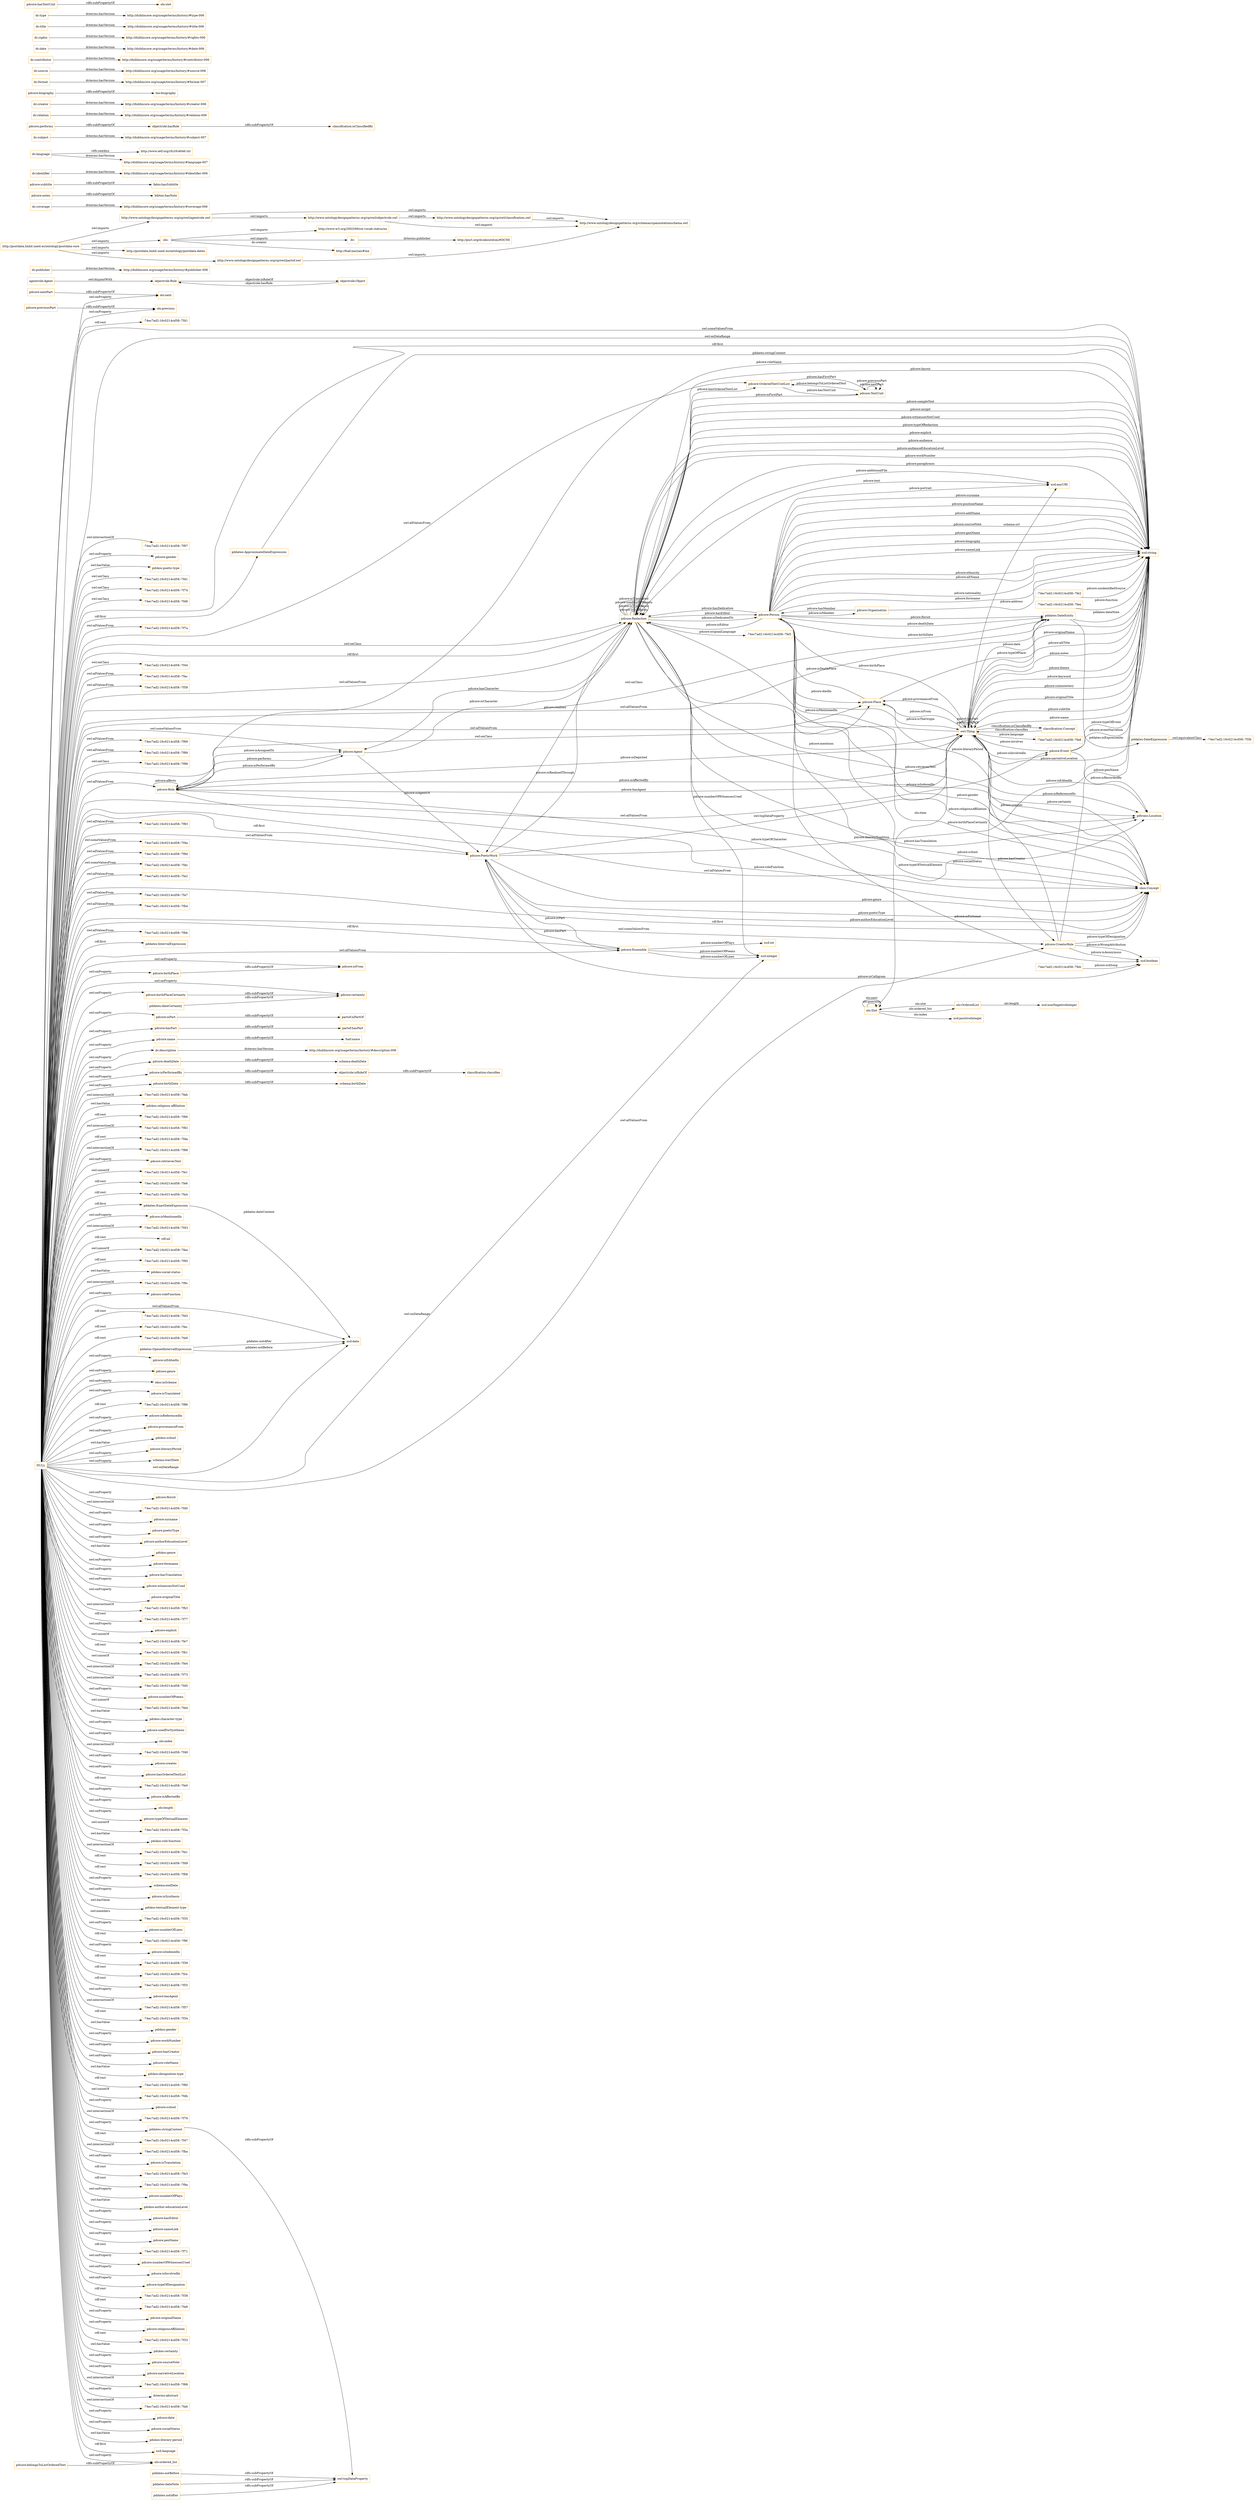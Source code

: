 digraph ar2dtool_diagram { 
rankdir=LR;
size="1501"
node [shape = rectangle, color="orange"]; "-74ec7ad2:16c0214cd58:-7fd1" "-74ec7ad2:16c0214cd58:-7f74" "-74ec7ad2:16c0214cd58:-7fd6" "pdcore:Role" "pdcore:OrderedTextUnitList" "-74ec7ad2:16c0214cd58:-7f7a" "agentrole:Agent" "-74ec7ad2:16c0214cd58:-7fe2" "pdcore:Agent" "pdcore:CreatorRole" "pdcore:Person" "-74ec7ad2:16c0214cd58:-7f44" "pdcore:Organisation" "-74ec7ad2:16c0214cd58:-7fac" "-74ec7ad2:16c0214cd58:-7f58" "pdcore:Redaction" "pdcore:Ensemble" "-74ec7ad2:16c0214cd58:-7fee" "-74ec7ad2:16c0214cd58:-7f69" "-74ec7ad2:16c0214cd58:-7f89" "pdcore:TextUnit" "-74ec7ad2:16c0214cd58:-7f98" "skos:Concept" "pdcore:Place" "pddates:DateEntity" "-74ec7ad2:16c0214cd58:-7f83" "pdcore:Event" "-74ec7ad2:16c0214cd58:-7feb" "-74ec7ad2:16c0214cd58:-7f4a" "-74ec7ad2:16c0214cd58:-7f9d" "-74ec7ad2:16c0214cd58:-7fdc" "-74ec7ad2:16c0214cd58:-7fa2" "pdtrans:Location" "-74ec7ad2:16c0214cd58:-7fa7" "-74ec7ad2:16c0214cd58:-7fb4" "pdcore:PoeticWork" "-74ec7ad2:16c0214cd58:-7fbb" "pddates:OpenedIntervalExpression" "pddates:IntervalExpression" "pddates:ExactDateExpression" "pddates:DateExpression" "pddates:ApproximateDateExpression" "-74ec7ad2:16c0214cd58:-7f3b" "owl:Thing" "objectrole:Role" "objectrole:Object" "olo:Slot" "olo:OrderedList" "classification:Concept" ; /*classes style*/
	"objectrole:isRoleOf" -> "classification:classifies" [ label = "rdfs:subPropertyOf" ];
	"dc:publisher" -> "http://dublincore.org/usage/terms/history/#publisher-006" [ label = "dcterms:hasVersion" ];
	"pdcore:birthPlace" -> "pdcore:isFrom" [ label = "rdfs:subPropertyOf" ];
	"http://www.ontologydesignpatterns.org/cp/owl/classification.owl" -> "http://www.ontologydesignpatterns.org/schemas/cpannotationschema.owl" [ label = "owl:imports" ];
	"pdcore:birthPlaceCertainty" -> "pdcore:certainty" [ label = "rdfs:subPropertyOf" ];
	"dc:coverage" -> "http://dublincore.org/usage/terms/history/#coverage-006" [ label = "dcterms:hasVersion" ];
	"pdcore:notes" -> "bibtex:hasNote" [ label = "rdfs:subPropertyOf" ];
	"http://www.ontologydesignpatterns.org/cp/owl/agentrole.owl" -> "http://www.ontologydesignpatterns.org/cp/owl/objectrole.owl" [ label = "owl:imports" ];
	"http://www.ontologydesignpatterns.org/cp/owl/agentrole.owl" -> "http://www.ontologydesignpatterns.org/schemas/cpannotationschema.owl" [ label = "owl:imports" ];
	"pdcore:subtitle" -> "fabio:hasSubtitle" [ label = "rdfs:subPropertyOf" ];
	"olo:" -> "http://www.w3.org/2003/06/sw-vocab-status/ns" [ label = "owl:imports" ];
	"olo:" -> "dc:" [ label = "owl:imports" ];
	"olo:" -> "http://foaf.me/zazi#me" [ label = "dc:creator" ];
	"dc:identifier" -> "http://dublincore.org/usage/terms/history/#identifier-006" [ label = "dcterms:hasVersion" ];
	"dc:language" -> "http://www.ietf.org/rfc/rfc4646.txt" [ label = "rdfs:seeAlso" ];
	"dc:language" -> "http://dublincore.org/usage/terms/history/#language-007" [ label = "dcterms:hasVersion" ];
	"pdcore:belongsToListOrderedText" -> "olo:ordered_list" [ label = "rdfs:subPropertyOf" ];
	"pdcore:isPart" -> "partof:isPartOf" [ label = "rdfs:subPropertyOf" ];
	"pddates:dateCertainty" -> "pdcore:certainty" [ label = "rdfs:subPropertyOf" ];
	"dc:subject" -> "http://dublincore.org/usage/terms/history/#subject-007" [ label = "dcterms:hasVersion" ];
	"pddates:notBefore" -> "owl:topDataProperty" [ label = "rdfs:subPropertyOf" ];
	"pdcore:performs" -> "objectrole:hasRole" [ label = "rdfs:subPropertyOf" ];
	"http://www.ontologydesignpatterns.org/cp/owl/objectrole.owl" -> "http://www.ontologydesignpatterns.org/cp/owl/classification.owl" [ label = "owl:imports" ];
	"http://www.ontologydesignpatterns.org/cp/owl/objectrole.owl" -> "http://www.ontologydesignpatterns.org/schemas/cpannotationschema.owl" [ label = "owl:imports" ];
	"dc:relation" -> "http://dublincore.org/usage/terms/history/#relation-006" [ label = "dcterms:hasVersion" ];
	"dc:creator" -> "http://dublincore.org/usage/terms/history/#creator-006" [ label = "dcterms:hasVersion" ];
	"pdcore:biography" -> "bio:biography" [ label = "rdfs:subPropertyOf" ];
	"dc:format" -> "http://dublincore.org/usage/terms/history/#format-007" [ label = "dcterms:hasVersion" ];
	"pdcore:hasPart" -> "partof:hasPart" [ label = "rdfs:subPropertyOf" ];
	"pdcore:nextPart" -> "olo:next" [ label = "rdfs:subPropertyOf" ];
	"pdcore:name" -> "foaf:name" [ label = "rdfs:subPropertyOf" ];
	"pddates:dateNote" -> "owl:topDataProperty" [ label = "rdfs:subPropertyOf" ];
	"dc:source" -> "http://dublincore.org/usage/terms/history/#source-006" [ label = "dcterms:hasVersion" ];
	"dc:description" -> "http://dublincore.org/usage/terms/history/#description-006" [ label = "dcterms:hasVersion" ];
	"pddates:notAfter" -> "owl:topDataProperty" [ label = "rdfs:subPropertyOf" ];
	"pdcore:deathDate" -> "schema:deathDate" [ label = "rdfs:subPropertyOf" ];
	"pdcore:isPerformedBy" -> "objectrole:isRoleOf" [ label = "rdfs:subPropertyOf" ];
	"agentrole:Agent" -> "objectrole:Role" [ label = "owl:disjointWith" ];
	"pddates:DateExpression" -> "-74ec7ad2:16c0214cd58:-7f3b" [ label = "owl:equivalentClass" ];
	"objectrole:hasRole" -> "classification:isClassifiedBy" [ label = "rdfs:subPropertyOf" ];
	"dc:contributor" -> "http://dublincore.org/usage/terms/history/#contributor-006" [ label = "dcterms:hasVersion" ];
	"http://postdata.linhd.uned.es/ontology/postdata-core" -> "http://postdata.linhd.uned.es/ontology/postdata-dates" [ label = "owl:imports" ];
	"http://postdata.linhd.uned.es/ontology/postdata-core" -> "http://www.ontologydesignpatterns.org/cp/owl/partof.owl" [ label = "owl:imports" ];
	"http://postdata.linhd.uned.es/ontology/postdata-core" -> "http://www.ontologydesignpatterns.org/cp/owl/agentrole.owl" [ label = "owl:imports" ];
	"http://postdata.linhd.uned.es/ontology/postdata-core" -> "olo:" [ label = "owl:imports" ];
	"dc:date" -> "http://dublincore.org/usage/terms/history/#date-006" [ label = "dcterms:hasVersion" ];
	"dc:rights" -> "http://dublincore.org/usage/terms/history/#rights-006" [ label = "dcterms:hasVersion" ];
	"pddates:stringContent" -> "owl:topDataProperty" [ label = "rdfs:subPropertyOf" ];
	"NULL" -> "-74ec7ad2:16c0214cd58:-7fab" [ label = "owl:intersectionOf" ];
	"NULL" -> "pdskos:religious-affiliation" [ label = "owl:hasValue" ];
	"NULL" -> "-74ec7ad2:16c0214cd58:-7f66" [ label = "rdf:rest" ];
	"NULL" -> "pdcore:PoeticWork" [ label = "owl:allValuesFrom" ];
	"NULL" -> "-74ec7ad2:16c0214cd58:-7f82" [ label = "owl:intersectionOf" ];
	"NULL" -> "pdcore:CreatorRole" [ label = "owl:someValuesFrom" ];
	"NULL" -> "-74ec7ad2:16c0214cd58:-7fda" [ label = "rdf:rest" ];
	"NULL" -> "-74ec7ad2:16c0214cd58:-7f88" [ label = "owl:intersectionOf" ];
	"NULL" -> "pdcore:retrievesText" [ label = "owl:onProperty" ];
	"NULL" -> "-74ec7ad2:16c0214cd58:-7fe1" [ label = "owl:unionOf" ];
	"NULL" -> "-74ec7ad2:16c0214cd58:-7fe6" [ label = "rdf:rest" ];
	"NULL" -> "pdcore:PoeticWork" [ label = "rdf:first" ];
	"NULL" -> "-74ec7ad2:16c0214cd58:-7fa4" [ label = "rdf:rest" ];
	"NULL" -> "pdcore:birthDate" [ label = "owl:onProperty" ];
	"NULL" -> "pdcore:isMentionedIn" [ label = "owl:onProperty" ];
	"NULL" -> "-74ec7ad2:16c0214cd58:-7f43" [ label = "owl:intersectionOf" ];
	"NULL" -> "rdf:nil" [ label = "rdf:rest" ];
	"NULL" -> "-74ec7ad2:16c0214cd58:-7fea" [ label = "owl:unionOf" ];
	"NULL" -> "-74ec7ad2:16c0214cd58:-7f95" [ label = "rdf:rest" ];
	"NULL" -> "pdskos:social-status" [ label = "owl:hasValue" ];
	"NULL" -> "pdcore:birthPlaceCertainty" [ label = "owl:onProperty" ];
	"NULL" -> "-74ec7ad2:16c0214cd58:-7f9c" [ label = "owl:intersectionOf" ];
	"NULL" -> "-74ec7ad2:16c0214cd58:-7f98" [ label = "owl:onClass" ];
	"NULL" -> "pddates:IntervalExpression" [ label = "rdf:first" ];
	"NULL" -> "-74ec7ad2:16c0214cd58:-7fdc" [ label = "owl:someValuesFrom" ];
	"NULL" -> "pdcore:roleFunction" [ label = "owl:onProperty" ];
	"NULL" -> "olo:ordered_list" [ label = "owl:onProperty" ];
	"NULL" -> "-74ec7ad2:16c0214cd58:-7f89" [ label = "owl:allValuesFrom" ];
	"NULL" -> "-74ec7ad2:16c0214cd58:-7f69" [ label = "owl:allValuesFrom" ];
	"NULL" -> "-74ec7ad2:16c0214cd58:-7fd3" [ label = "rdf:rest" ];
	"NULL" -> "-74ec7ad2:16c0214cd58:-7fec" [ label = "rdf:rest" ];
	"NULL" -> "-74ec7ad2:16c0214cd58:-7fe9" [ label = "rdf:rest" ];
	"NULL" -> "xsd:date" [ label = "owl:allValuesFrom" ];
	"NULL" -> "-74ec7ad2:16c0214cd58:-7f74" [ label = "owl:onClass" ];
	"NULL" -> "-74ec7ad2:16c0214cd58:-7f58" [ label = "owl:allValuesFrom" ];
	"NULL" -> "pdcore:Role" [ label = "owl:allValuesFrom" ];
	"NULL" -> "pdcore:isEditedIn" [ label = "owl:onProperty" ];
	"NULL" -> "pdcore:genre" [ label = "owl:onProperty" ];
	"NULL" -> "skos:inScheme" [ label = "owl:onProperty" ];
	"NULL" -> "pdcore:OrderedTextUnitList" [ label = "owl:allValuesFrom" ];
	"NULL" -> "-74ec7ad2:16c0214cd58:-7f83" [ label = "owl:allValuesFrom" ];
	"NULL" -> "pdcore:CreatorRole" [ label = "owl:allValuesFrom" ];
	"NULL" -> "pdcore:isTranslated" [ label = "owl:onProperty" ];
	"NULL" -> "pddates:DateEntity" [ label = "owl:onClass" ];
	"NULL" -> "pdcore:Ensemble" [ label = "owl:allValuesFrom" ];
	"NULL" -> "-74ec7ad2:16c0214cd58:-7f86" [ label = "rdf:rest" ];
	"NULL" -> "-74ec7ad2:16c0214cd58:-7fbb" [ label = "owl:allValuesFrom" ];
	"NULL" -> "pdcore:isReferencedIn" [ label = "owl:onProperty" ];
	"NULL" -> "pdcore:Agent" [ label = "owl:someValuesFrom" ];
	"NULL" -> "-74ec7ad2:16c0214cd58:-7f4a" [ label = "owl:someValuesFrom" ];
	"NULL" -> "pddates:ExactDateExpression" [ label = "rdf:first" ];
	"NULL" -> "pdcore:provenanceFrom" [ label = "owl:onProperty" ];
	"NULL" -> "pdskos:school" [ label = "owl:hasValue" ];
	"NULL" -> "skos:Concept" [ label = "rdf:first" ];
	"NULL" -> "pdcore:literaryPeriod" [ label = "owl:onProperty" ];
	"NULL" -> "schema:startDate" [ label = "owl:onProperty" ];
	"NULL" -> "xsd:string" [ label = "owl:someValuesFrom" ];
	"NULL" -> "pdcore:floruit" [ label = "owl:onProperty" ];
	"NULL" -> "-74ec7ad2:16c0214cd58:-7fd0" [ label = "owl:intersectionOf" ];
	"NULL" -> "pdcore:surname" [ label = "owl:onProperty" ];
	"NULL" -> "-74ec7ad2:16c0214cd58:-7fa2" [ label = "owl:allValuesFrom" ];
	"NULL" -> "xsd:string" [ label = "owl:onDataRange" ];
	"NULL" -> "pdcore:poeticType" [ label = "owl:onProperty" ];
	"NULL" -> "pdcore:authorEducationLevel" [ label = "owl:onProperty" ];
	"NULL" -> "pdskos:genre" [ label = "owl:hasValue" ];
	"NULL" -> "pdcore:forename" [ label = "owl:onProperty" ];
	"NULL" -> "pdcore:hasTranslation" [ label = "owl:onProperty" ];
	"NULL" -> "pdcore:witnessesNotUsed" [ label = "owl:onProperty" ];
	"NULL" -> "pdcore:originalTitle" [ label = "owl:onProperty" ];
	"NULL" -> "pdcore:name" [ label = "owl:onProperty" ];
	"NULL" -> "-74ec7ad2:16c0214cd58:-7fb3" [ label = "owl:intersectionOf" ];
	"NULL" -> "pdcore:Redaction" [ label = "owl:allValuesFrom" ];
	"NULL" -> "pdcore:isPart" [ label = "owl:onProperty" ];
	"NULL" -> "-74ec7ad2:16c0214cd58:-7f77" [ label = "rdf:rest" ];
	"NULL" -> "pdcore:explicit" [ label = "owl:onProperty" ];
	"NULL" -> "-74ec7ad2:16c0214cd58:-7fe7" [ label = "owl:unionOf" ];
	"NULL" -> "-74ec7ad2:16c0214cd58:-7fb1" [ label = "rdf:rest" ];
	"NULL" -> "-74ec7ad2:16c0214cd58:-7fe4" [ label = "owl:unionOf" ];
	"NULL" -> "-74ec7ad2:16c0214cd58:-7f73" [ label = "owl:intersectionOf" ];
	"NULL" -> "-74ec7ad2:16c0214cd58:-7f44" [ label = "owl:onClass" ];
	"NULL" -> "-74ec7ad2:16c0214cd58:-7fd5" [ label = "owl:intersectionOf" ];
	"NULL" -> "-74ec7ad2:16c0214cd58:-7fb4" [ label = "owl:allValuesFrom" ];
	"NULL" -> "pdcore:numberOfPoems" [ label = "owl:onProperty" ];
	"NULL" -> "-74ec7ad2:16c0214cd58:-7fed" [ label = "owl:unionOf" ];
	"NULL" -> "pdskos:character-type" [ label = "owl:hasValue" ];
	"NULL" -> "pdcore:usedForSynthesis" [ label = "owl:onProperty" ];
	"NULL" -> "pdcore:isPerformedBy" [ label = "owl:onProperty" ];
	"NULL" -> "olo:index" [ label = "owl:onProperty" ];
	"NULL" -> "-74ec7ad2:16c0214cd58:-7f49" [ label = "owl:intersectionOf" ];
	"NULL" -> "olo:previous" [ label = "owl:onProperty" ];
	"NULL" -> "pdcore:creates" [ label = "owl:onProperty" ];
	"NULL" -> "pdcore:hasOrderedTextList" [ label = "owl:onProperty" ];
	"NULL" -> "xsd:date" [ label = "owl:onDataRange" ];
	"NULL" -> "-74ec7ad2:16c0214cd58:-7fe0" [ label = "rdf:rest" ];
	"NULL" -> "pdcore:isAffectedBy" [ label = "owl:onProperty" ];
	"NULL" -> "-74ec7ad2:16c0214cd58:-7fa7" [ label = "owl:allValuesFrom" ];
	"NULL" -> "xsd:string" [ label = "rdf:first" ];
	"NULL" -> "olo:length" [ label = "owl:onProperty" ];
	"NULL" -> "pdcore:typeOfTextualElement" [ label = "owl:onProperty" ];
	"NULL" -> "-74ec7ad2:16c0214cd58:-7f3a" [ label = "owl:unionOf" ];
	"NULL" -> "pdskos:role-function" [ label = "owl:hasValue" ];
	"NULL" -> "-74ec7ad2:16c0214cd58:-7f9d" [ label = "owl:allValuesFrom" ];
	"NULL" -> "-74ec7ad2:16c0214cd58:-7fa1" [ label = "owl:intersectionOf" ];
	"NULL" -> "-74ec7ad2:16c0214cd58:-7fd9" [ label = "rdf:rest" ];
	"NULL" -> "-74ec7ad2:16c0214cd58:-7fb8" [ label = "rdf:rest" ];
	"NULL" -> "schema:endDate" [ label = "owl:onProperty" ];
	"NULL" -> "pdcore:isSynthesis" [ label = "owl:onProperty" ];
	"NULL" -> "pdskos:textualElement-type" [ label = "owl:hasValue" ];
	"NULL" -> "-74ec7ad2:16c0214cd58:-7f35" [ label = "owl:members" ];
	"NULL" -> "pdcore:numberOfLines" [ label = "owl:onProperty" ];
	"NULL" -> "-74ec7ad2:16c0214cd58:-7f9f" [ label = "rdf:rest" ];
	"NULL" -> "pdcore:isIndexedIn" [ label = "owl:onProperty" ];
	"NULL" -> "-74ec7ad2:16c0214cd58:-7fac" [ label = "owl:allValuesFrom" ];
	"NULL" -> "-74ec7ad2:16c0214cd58:-7f39" [ label = "rdf:rest" ];
	"NULL" -> "-74ec7ad2:16c0214cd58:-7fce" [ label = "rdf:rest" ];
	"NULL" -> "-74ec7ad2:16c0214cd58:-7f55" [ label = "rdf:rest" ];
	"NULL" -> "pdcore:hasAgent" [ label = "owl:onProperty" ];
	"NULL" -> "-74ec7ad2:16c0214cd58:-7f57" [ label = "owl:intersectionOf" ];
	"NULL" -> "-74ec7ad2:16c0214cd58:-7f34" [ label = "rdf:rest" ];
	"NULL" -> "pdskos:gender" [ label = "owl:hasValue" ];
	"NULL" -> "pdcore:workNumber" [ label = "owl:onProperty" ];
	"NULL" -> "pdcore:hasCreator" [ label = "owl:onProperty" ];
	"NULL" -> "pdcore:roleName" [ label = "owl:onProperty" ];
	"NULL" -> "pdskos:designation-type" [ label = "owl:hasValue" ];
	"NULL" -> "pdcore:deathDate" [ label = "owl:onProperty" ];
	"NULL" -> "-74ec7ad2:16c0214cd58:-7f80" [ label = "rdf:rest" ];
	"NULL" -> "-74ec7ad2:16c0214cd58:-7fdb" [ label = "owl:unionOf" ];
	"NULL" -> "pdcore:isFrom" [ label = "owl:onProperty" ];
	"NULL" -> "dc:description" [ label = "owl:onProperty" ];
	"NULL" -> "pdcore:Redaction" [ label = "owl:onClass" ];
	"NULL" -> "pdcore:school" [ label = "owl:onProperty" ];
	"NULL" -> "-74ec7ad2:16c0214cd58:-7f79" [ label = "owl:intersectionOf" ];
	"NULL" -> "-74ec7ad2:16c0214cd58:-7f7a" [ label = "owl:allValuesFrom" ];
	"NULL" -> "xsd:integer" [ label = "owl:onDataRange" ];
	"NULL" -> "-74ec7ad2:16c0214cd58:-7f47" [ label = "rdf:rest" ];
	"NULL" -> "-74ec7ad2:16c0214cd58:-7fba" [ label = "owl:intersectionOf" ];
	"NULL" -> "-74ec7ad2:16c0214cd58:-7fd6" [ label = "owl:onClass" ];
	"NULL" -> "pdcore:isTranslation" [ label = "owl:onProperty" ];
	"NULL" -> "-74ec7ad2:16c0214cd58:-7fe3" [ label = "rdf:rest" ];
	"NULL" -> "-74ec7ad2:16c0214cd58:-7f9a" [ label = "rdf:rest" ];
	"NULL" -> "pdcore:Place" [ label = "owl:onClass" ];
	"NULL" -> "pdcore:numberOfPlays" [ label = "owl:onProperty" ];
	"NULL" -> "pdskos:author-educationLevel" [ label = "owl:hasValue" ];
	"NULL" -> "pdcore:hasEditor" [ label = "owl:onProperty" ];
	"NULL" -> "pdcore:nameLink" [ label = "owl:onProperty" ];
	"NULL" -> "pdcore:Ensemble" [ label = "rdf:first" ];
	"NULL" -> "pdcore:hasPart" [ label = "owl:onProperty" ];
	"NULL" -> "pdcore:penName" [ label = "owl:onProperty" ];
	"NULL" -> "-74ec7ad2:16c0214cd58:-7f71" [ label = "rdf:rest" ];
	"NULL" -> "pdcore:numberOfWitnessesUsed" [ label = "owl:onProperty" ];
	"NULL" -> "pdcore:isInvolvedIn" [ label = "owl:onProperty" ];
	"NULL" -> "pdcore:typeOfDesignation" [ label = "owl:onProperty" ];
	"NULL" -> "pdtrans:Location" [ label = "owl:allValuesFrom" ];
	"NULL" -> "pdcore:Redaction" [ label = "rdf:first" ];
	"NULL" -> "-74ec7ad2:16c0214cd58:-7f38" [ label = "rdf:rest" ];
	"NULL" -> "-74ec7ad2:16c0214cd58:-7fa9" [ label = "rdf:rest" ];
	"NULL" -> "pdcore:originalName" [ label = "owl:onProperty" ];
	"NULL" -> "pdcore:religiousAffiliation" [ label = "owl:onProperty" ];
	"NULL" -> "-74ec7ad2:16c0214cd58:-7f33" [ label = "rdf:rest" ];
	"NULL" -> "olo:next" [ label = "owl:onProperty" ];
	"NULL" -> "pdskos:certainty" [ label = "owl:hasValue" ];
	"NULL" -> "pdcore:sourceNote" [ label = "owl:onProperty" ];
	"NULL" -> "pdcore:narrativeLocation" [ label = "owl:onProperty" ];
	"NULL" -> "-74ec7ad2:16c0214cd58:-7f68" [ label = "owl:intersectionOf" ];
	"NULL" -> "dcterms:abstract" [ label = "owl:onProperty" ];
	"NULL" -> "-74ec7ad2:16c0214cd58:-7fa6" [ label = "owl:intersectionOf" ];
	"NULL" -> "pdcore:certainty" [ label = "owl:onProperty" ];
	"NULL" -> "pdcore:date" [ label = "owl:onProperty" ];
	"NULL" -> "pddates:ApproximateDateExpression" [ label = "rdf:first" ];
	"NULL" -> "pdcore:Place" [ label = "owl:allValuesFrom" ];
	"NULL" -> "pdcore:socialStatus" [ label = "owl:onProperty" ];
	"NULL" -> "pdskos:literary-period" [ label = "owl:hasValue" ];
	"NULL" -> "pddates:DateEntity" [ label = "owl:allValuesFrom" ];
	"NULL" -> "-74ec7ad2:16c0214cd58:-7fd1" [ label = "owl:onClass" ];
	"NULL" -> "xsd:language" [ label = "rdf:first" ];
	"NULL" -> "-74ec7ad2:16c0214cd58:-7f41" [ label = "rdf:rest" ];
	"NULL" -> "-74ec7ad2:16c0214cd58:-7f97" [ label = "owl:intersectionOf" ];
	"NULL" -> "pddates:stringContent" [ label = "owl:onProperty" ];
	"NULL" -> "pdcore:gender" [ label = "owl:onProperty" ];
	"NULL" -> "pdskos:poetic-type" [ label = "owl:hasValue" ];
	"NULL" -> "pdcore:Event" [ label = "owl:allValuesFrom" ];
	"NULL" -> "pdcore:birthPlace" [ label = "owl:onProperty" ];
	"dc:" -> "http://purl.org/dc/aboutdcmi#DCMI" [ label = "dcterms:publisher" ];
	"dc:title" -> "http://dublincore.org/usage/terms/history/#title-006" [ label = "dcterms:hasVersion" ];
	"dc:type" -> "http://dublincore.org/usage/terms/history/#type-006" [ label = "dcterms:hasVersion" ];
	"pdcore:previousPart" -> "olo:previous" [ label = "rdfs:subPropertyOf" ];
	"pdcore:hasTextUnit" -> "olo:slot" [ label = "rdfs:subPropertyOf" ];
	"pdcore:birthDate" -> "schema:birthDate" [ label = "rdfs:subPropertyOf" ];
	"http://www.ontologydesignpatterns.org/cp/owl/partof.owl" -> "http://www.ontologydesignpatterns.org/schemas/cpannotationschema.owl" [ label = "owl:imports" ];
	"pdcore:Redaction" -> "owl:Thing" [ label = "pdcore:mentions" ];
	"pdcore:Person" -> "xsd:boolean" [ label = "pdcore:isFictional" ];
	"owl:Thing" -> "pdcore:Role" [ label = "pdcore:hasAgent" ];
	"pdcore:Role" -> "pdcore:Agent" [ label = "pdcore:isPerformedBy" ];
	"pdcore:Redaction" -> "pdcore:Redaction" [ label = "pdcore:isSynthesis" ];
	"owl:Thing" -> "xsd:string" [ label = "pdcore:narrativeLocation" ];
	"pdcore:CreatorRole" -> "xsd:string" [ label = "pdcore:penName" ];
	"pdcore:Ensemble" -> "xsd:integer" [ label = "pdcore:numberOfLines" ];
	"pdcore:Redaction" -> "pdcore:Redaction" [ label = "pdcore:isTranslation" ];
	"pdcore:Redaction" -> "xsd:string" [ label = "pdcore:audienceEducationLevel" ];
	"pdcore:Event" -> "xsd:string" [ label = "pdcore:eventNarration" ];
	"owl:Thing" -> "xsd:string" [ label = "pdcore:originalName" ];
	"pdcore:Redaction" -> "xsd:string" [ label = "pdcore:workNumber" ];
	"pdcore:OrderedTextUnitList" -> "pdcore:TextUnit" [ label = "pdcore:hasTextUnit" ];
	"pdcore:Redaction" -> "pdcore:Person" [ label = "pdcore:hasEditor" ];
	"olo:Slot" -> "olo:Slot" [ label = "olo:previous" ];
	"pdcore:Person" -> "pdcore:Redaction" [ label = "pdcore:isEditor" ];
	"owl:Thing" -> "xsd:string" [ label = "pdcore:altTitle" ];
	"pdcore:Person" -> "pddates:DateEntity" [ label = "pdcore:floruit" ];
	"pdcore:Person" -> "xsd:string" [ label = "pdcore:surname" ];
	"pddates:DateEntity" -> "pddates:DateExpression" [ label = "pddates:isExpressedAs" ];
	"pdcore:Person" -> "xsd:string" [ label = "pdcore:positionName" ];
	"pdcore:TextUnit" -> "pdcore:TextUnit" [ label = "pdcore:nextPart" ];
	"owl:Thing" -> "pdcore:Role" [ label = "pdcore:isAffectedBy" ];
	"owl:Thing" -> "pdcore:CreatorRole" [ label = "pdcore:hasCreator" ];
	"classification:Concept" -> "owl:Thing" [ label = "classification:classifies" ];
	"pdcore:Redaction" -> "pdcore:Person" [ label = "pdcore:isDedicatedTo" ];
	"pdcore:Person" -> "pdcore:Redaction" [ label = "pdcore:hasDedication" ];
	"pdcore:Redaction" -> "xsd:string" [ label = "pdcore:paraphrasis" ];
	"owl:Thing" -> "pdtrans:Location" [ label = "pdcore:isEditedIn" ];
	"pdcore:Event" -> "xsd:string" [ label = "pdcore:typeOfEvent" ];
	"pdcore:TextUnit" -> "pdcore:TextUnit" [ label = "pdcore:previousPart" ];
	"pddates:DateEntity" -> "xsd:string" [ label = "pddates:dateNote" ];
	"pdcore:Person" -> "pddates:DateEntity" [ label = "pdcore:deathDate" ];
	"pdcore:Role" -> "pdcore:Agent" [ label = "pdcore:isAssignedTo" ];
	"pdcore:Person" -> "owl:Thing" [ label = "pdcore:birthPlace" ];
	"pdcore:Role" -> "pdcore:Role" [ label = "pdcore:affects" ];
	"pdcore:Person" -> "xsd:string" [ label = "pdcore:addName" ];
	"pddates:OpenedIntervalExpression" -> "xsd:date" [ label = "pddates:notBefore" ];
	"pdcore:Event" -> "pdtrans:Location" [ label = "pdcore:isRecordedBy" ];
	"pdcore:Place" -> "owl:Thing" [ label = "pdcore:isTheOrigin" ];
	"pdcore:CreatorRole" -> "xsd:boolean" [ label = "pdcore:isAnonymous" ];
	"pdcore:Redaction" -> "pdcore:Agent" [ label = "pdcore:hasCharacter" ];
	"pdcore:Redaction" -> "xsd:anyURI" [ label = "pdcore:text" ];
	"pdcore:Redaction" -> "xsd:string" [ label = "pdcore:layout" ];
	"pdcore:Redaction" -> "xsd:anyURI" [ label = "pdcore:additionalFile" ];
	"pdcore:PoeticWork" -> "xsd:boolean" [ label = "pdcore:isCalligram" ];
	"olo:Slot" -> "olo:OrderedList" [ label = "olo:ordered_list" ];
	"pdcore:Redaction" -> "skos:Concept" [ label = "pdcore:typeOfTextualElement" ];
	"olo:OrderedList" -> "xsd:nonNegativeInteger" [ label = "olo:length" ];
	"owl:Thing" -> "pdcore:Event" [ label = "pdcore:isInvolvedIn" ];
	"pdcore:Redaction" -> "pdcore:PoeticWork" [ label = "pdcore:realises" ];
	"pdcore:PoeticWork" -> "pdcore:Redaction" [ label = "pdcore:isRealisedThrough" ];
	"pdcore:Person" -> "skos:Concept" [ label = "pdcore:religiousAffiliation" ];
	"owl:Thing" -> "xsd:string" [ label = "pdcore:notes" ];
	"pdcore:Person" -> "xsd:string" [ label = "pdcore:sourceNote" ];
	"pdcore:Redaction" -> "xsd:string" [ label = "pdcore:sampleText" ];
	"pdcore:Redaction" -> "xsd:string" [ label = "pdcore:incipit" ];
	"pdcore:Person" -> "pddates:DateEntity" [ label = "pdcore:birthDate" ];
	"pdcore:Person" -> "skos:Concept" [ label = "pdcore:birthPlaceCertainty" ];
	"pdcore:Person" -> "skos:Concept" [ label = "pdcore:literaryPeriod" ];
	"pdcore:Ensemble" -> "pdcore:PoeticWork" [ label = "pdcore:hasPart" ];
	"pddates:ExactDateExpression" -> "xsd:date" [ label = "pddates:dateContent" ];
	"pdcore:PoeticWork" -> "owl:Thing" [ label = "owl:topDataProperty" ];
	"pdcore:Person" -> "xsd:string" [ label = "pdcore:genName" ];
	"pdcore:TextUnit" -> "pdcore:Redaction" [ label = "pdcore:isFirstPart" ];
	"pdcore:Redaction" -> "pdcore:Redaction" [ label = "pdcore:usedForSynthesis" ];
	"pdcore:Person" -> "xsd:string" [ label = "pdcore:biography" ];
	"pdcore:CreatorRole" -> "skos:Concept" [ label = "pdcore:typeOfDesignation" ];
	"owl:Thing" -> "skos:Concept" [ label = "pdcore:certainty" ];
	"pdcore:PoeticWork" -> "pdcore:Ensemble" [ label = "pdcore:isPart" ];
	"olo:OrderedList" -> "olo:Slot" [ label = "olo:slot" ];
	"pdcore:TextUnit" -> "pdcore:OrderedTextUnitList" [ label = "pdcore:belongsToListOrderedText" ];
	"pdcore:Person" -> "skos:Concept" [ label = "pdcore:school" ];
	"olo:Slot" -> "olo:Slot" [ label = "olo:next" ];
	"pdcore:Redaction" -> "pdcore:Redaction" [ label = "pdcore:isTranslated" ];
	"owl:Thing" -> "xsd:anyURI" [ label = "schema:url" ];
	"owl:Thing" -> "pdtrans:Location" [ label = "pdcore:isReferencedIn" ];
	"pdcore:PoeticWork" -> "xsd:string" [ label = "pdcore:literaryTradition" ];
	"pddates:ApproximateDateExpression" -> "xsd:string" [ label = "pddates:stringContent" ];
	"pdcore:Person" -> "pdcore:Place" [ label = "pdcore:diedIn" ];
	"-74ec7ad2:16c0214cd58:-7fe2" -> "xsd:string" [ label = "pdcore:unidentifiedSource" ];
	"pdcore:CreatorRole" -> "owl:Thing" [ label = "pdcore:creates" ];
	"owl:Thing" -> "xsd:string" [ label = "pdcore:theme" ];
	"pdcore:Event" -> "owl:Thing" [ label = "pdcore:involves" ];
	"pddates:OpenedIntervalExpression" -> "xsd:date" [ label = "pddates:notAfter" ];
	"pdcore:Role" -> "skos:Concept" [ label = "pdcore:roleFunction" ];
	"pdcore:PoeticWork" -> "skos:Concept" [ label = "pdcore:poeticType" ];
	"pdcore:Place" -> "xsd:string" [ label = "pdcore:typeOfPlace" ];
	"olo:Slot" -> "owl:Thing" [ label = "olo:item" ];
	"pdcore:Person" -> "xsd:string" [ label = "pdcore:nameLink" ];
	"owl:Thing" -> "pdcore:Place" [ label = "pdcore:provenanceFrom" ];
	"pdcore:Ensemble" -> "xsd:int" [ label = "pdcore:numberOfPlays" ];
	"owl:Thing" -> "xsd:string" [ label = "pdcore:keyword" ];
	"pdcore:Person" -> "xsd:string" [ label = "pdcore:ethnicity" ];
	"pdcore:Redaction" -> "pdtrans:Location" [ label = "pdcore:isIndexedIn" ];
	"-74ec7ad2:16c0214cd58:-7feb" -> "xsd:boolean" [ label = "pdcore:isASong" ];
	"pdcore:Person" -> "xsd:string" [ label = "pdcore:altName" ];
	"pdcore:Agent" -> "pdcore:Role" [ label = "pdcore:performs" ];
	"owl:Thing" -> "xsd:string" [ label = "pdcore:commentary" ];
	"owl:Thing" -> "xsd:string" [ label = "pdcore:originalTitle" ];
	"owl:Thing" -> "classification:Concept" [ label = "classification:isClassifiedBy" ];
	"pdcore:Person" -> "skos:Concept" [ label = "pdcore:socialStatus" ];
	"owl:Thing" -> "owl:Thing" [ label = "partof:isPartOf" ];
	"pdcore:Redaction" -> "pdcore:OrderedTextUnitList" [ label = "pdcore:hasOrderedTextList" ];
	"pdcore:Agent" -> "pdcore:Redaction" [ label = "pdcore:isCharacter" ];
	"olo:Slot" -> "xsd:positiveInteger" [ label = "olo:index" ];
	"-74ec7ad2:16c0214cd58:-7fee" -> "xsd:string" [ label = "pdcore:function" ];
	"pdcore:PoeticWork" -> "skos:Concept" [ label = "pdcore:authorEducationLevel" ];
	"owl:Thing" -> "pdcore:Place" [ label = "pdcore:isFrom" ];
	"pdcore:Redaction" -> "pdtrans:Location" [ label = "pdcore:hasTranslation" ];
	"pdcore:CreatorRole" -> "xsd:boolean" [ label = "pdcore:isWrongAttribution" ];
	"pdcore:Redaction" -> "xsd:string" [ label = "pdcore:witnessesNotUsed" ];
	"pdcore:Role" -> "xsd:string" [ label = "pdcore:roleName" ];
	"pdcore:Role" -> "owl:Thing" [ label = "pdcore:isDepicted" ];
	"owl:Thing" -> "pddates:DateEntity" [ label = "pdcore:date" ];
	"objectrole:Object" -> "objectrole:Role" [ label = "objectrole:hasRole" ];
	"pdcore:Person" -> "xsd:string" [ label = "pdcore:nationality" ];
	"owl:Thing" -> "pdcore:Redaction" [ label = "pdcore:isMentionedIn" ];
	"pdcore:OrderedTextUnitList" -> "pdcore:TextUnit" [ label = "pdcore:hasFirstPart" ];
	"pdcore:Person" -> "pdcore:Organisation" [ label = "pdcore:isMember" ];
	"pdcore:Person" -> "xsd:anyURI" [ label = "pdcore:portrait" ];
	"pdcore:Role" -> "skos:Concept" [ label = "pdcore:typeOfCharacter" ];
	"pdcore:Organisation" -> "xsd:string" [ label = "pdcore:address" ];
	"pdcore:Organisation" -> "pdcore:Person" [ label = "pdcore:hasMember" ];
	"pdcore:Redaction" -> "xsd:string" [ label = "pdcore:explicit" ];
	"owl:Thing" -> "xsd:string" [ label = "pdcore:subtitle" ];
	"pdcore:Agent" -> "pdcore:PoeticWork" [ label = "pdcore:isAgentOf" ];
	"pdcore:Redaction" -> "pdtrans:Location" [ label = "pdcore:retrievesText" ];
	"pdcore:Person" -> "skos:Concept" [ label = "pdcore:gender" ];
	"pdcore:PoeticWork" -> "skos:Concept" [ label = "pdcore:genre" ];
	"owl:Thing" -> "xsd:string" [ label = "pdcore:name" ];
	"pdcore:Person" -> "xsd:string" [ label = "pdcore:forename" ];
	"pdcore:Ensemble" -> "xsd:integer" [ label = "pdcore:numberOfPoems" ];
	"pdcore:Redaction" -> "xsd:string" [ label = "pdcore:audience" ];
	"pdcore:Redaction" -> "xsd:string" [ label = "pdcore:typeOfRedaction" ];
	"pdcore:Redaction" -> "xsd:integer" [ label = "pdcore:numberOfWitnessesUsed" ];
	"pdcore:Redaction" -> "-74ec7ad2:16c0214cd58:-7fe5" [ label = "pdcore:originalLanguage" ];
	"owl:Thing" -> "owl:Thing" [ label = "partof:hasPart" ];
	"pdcore:Place" -> "pdcore:Person" [ label = "pdcore:isDeathPlace" ];
	"owl:Thing" -> "-74ec7ad2:16c0214cd58:-7fe8" [ label = "pdcore:language" ];
	"objectrole:Role" -> "objectrole:Object" [ label = "objectrole:isRoleOf" ];

}
